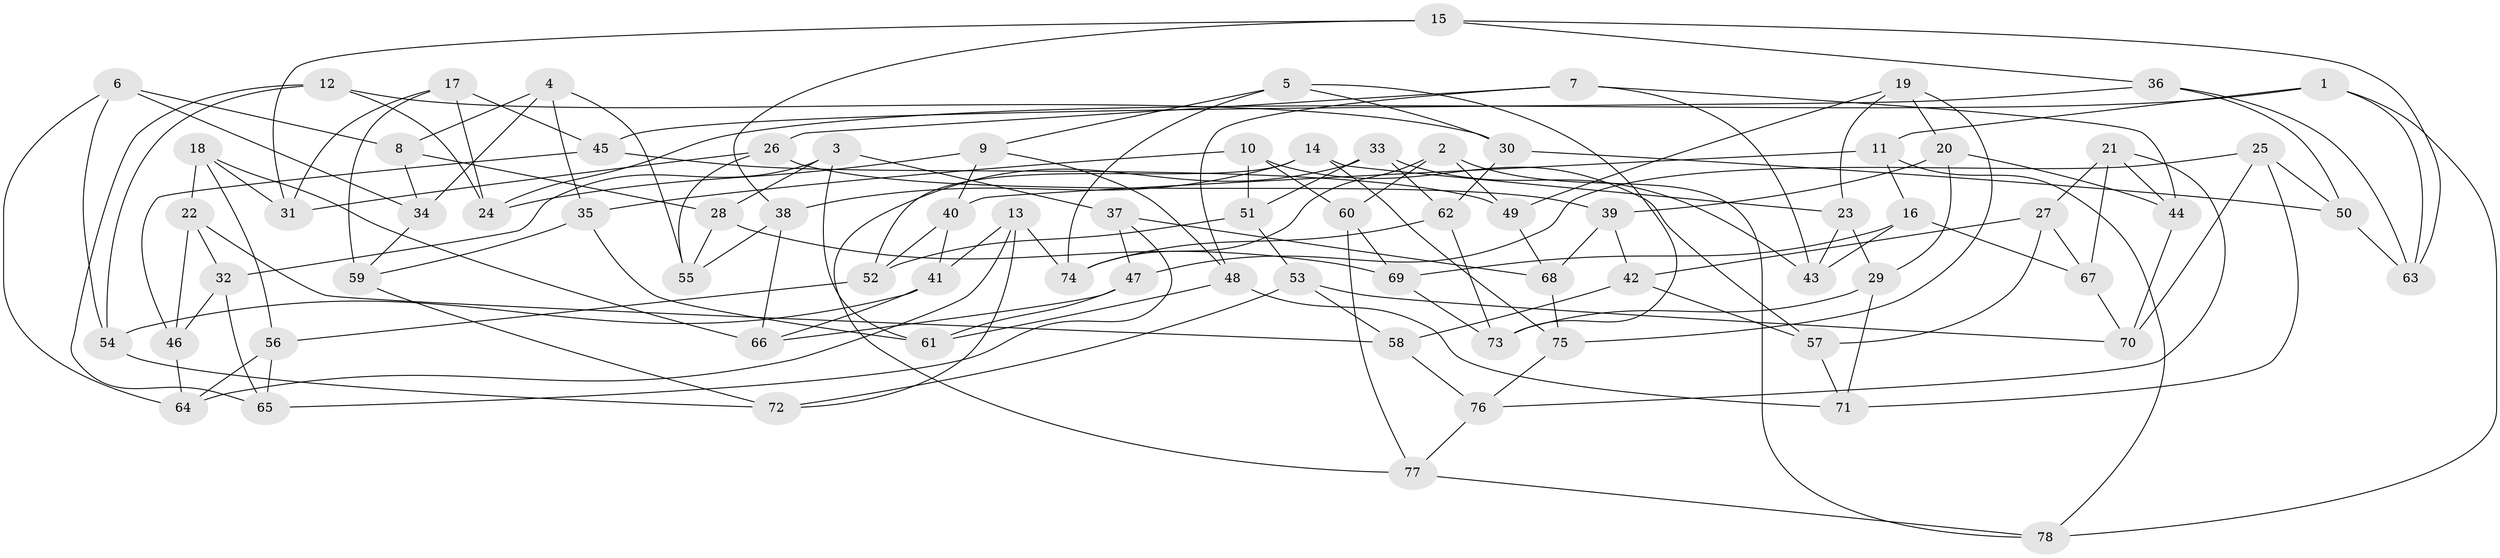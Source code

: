 // Generated by graph-tools (version 1.1) at 2025/03/03/09/25 03:03:02]
// undirected, 78 vertices, 156 edges
graph export_dot {
graph [start="1"]
  node [color=gray90,style=filled];
  1;
  2;
  3;
  4;
  5;
  6;
  7;
  8;
  9;
  10;
  11;
  12;
  13;
  14;
  15;
  16;
  17;
  18;
  19;
  20;
  21;
  22;
  23;
  24;
  25;
  26;
  27;
  28;
  29;
  30;
  31;
  32;
  33;
  34;
  35;
  36;
  37;
  38;
  39;
  40;
  41;
  42;
  43;
  44;
  45;
  46;
  47;
  48;
  49;
  50;
  51;
  52;
  53;
  54;
  55;
  56;
  57;
  58;
  59;
  60;
  61;
  62;
  63;
  64;
  65;
  66;
  67;
  68;
  69;
  70;
  71;
  72;
  73;
  74;
  75;
  76;
  77;
  78;
  1 -- 78;
  1 -- 24;
  1 -- 11;
  1 -- 63;
  2 -- 78;
  2 -- 49;
  2 -- 60;
  2 -- 74;
  3 -- 32;
  3 -- 61;
  3 -- 37;
  3 -- 28;
  4 -- 8;
  4 -- 34;
  4 -- 35;
  4 -- 55;
  5 -- 74;
  5 -- 30;
  5 -- 9;
  5 -- 73;
  6 -- 64;
  6 -- 34;
  6 -- 54;
  6 -- 8;
  7 -- 43;
  7 -- 44;
  7 -- 48;
  7 -- 26;
  8 -- 34;
  8 -- 28;
  9 -- 24;
  9 -- 40;
  9 -- 48;
  10 -- 60;
  10 -- 51;
  10 -- 35;
  10 -- 57;
  11 -- 78;
  11 -- 40;
  11 -- 16;
  12 -- 24;
  12 -- 54;
  12 -- 30;
  12 -- 65;
  13 -- 74;
  13 -- 41;
  13 -- 72;
  13 -- 64;
  14 -- 52;
  14 -- 23;
  14 -- 38;
  14 -- 75;
  15 -- 38;
  15 -- 63;
  15 -- 31;
  15 -- 36;
  16 -- 69;
  16 -- 67;
  16 -- 43;
  17 -- 24;
  17 -- 45;
  17 -- 59;
  17 -- 31;
  18 -- 22;
  18 -- 66;
  18 -- 31;
  18 -- 56;
  19 -- 20;
  19 -- 23;
  19 -- 75;
  19 -- 49;
  20 -- 29;
  20 -- 44;
  20 -- 39;
  21 -- 67;
  21 -- 27;
  21 -- 76;
  21 -- 44;
  22 -- 58;
  22 -- 32;
  22 -- 46;
  23 -- 29;
  23 -- 43;
  25 -- 71;
  25 -- 50;
  25 -- 70;
  25 -- 47;
  26 -- 39;
  26 -- 31;
  26 -- 55;
  27 -- 42;
  27 -- 67;
  27 -- 57;
  28 -- 69;
  28 -- 55;
  29 -- 73;
  29 -- 71;
  30 -- 50;
  30 -- 62;
  32 -- 46;
  32 -- 65;
  33 -- 77;
  33 -- 43;
  33 -- 51;
  33 -- 62;
  34 -- 59;
  35 -- 59;
  35 -- 61;
  36 -- 45;
  36 -- 50;
  36 -- 63;
  37 -- 68;
  37 -- 47;
  37 -- 65;
  38 -- 66;
  38 -- 55;
  39 -- 42;
  39 -- 68;
  40 -- 41;
  40 -- 52;
  41 -- 66;
  41 -- 54;
  42 -- 57;
  42 -- 58;
  44 -- 70;
  45 -- 46;
  45 -- 49;
  46 -- 64;
  47 -- 66;
  47 -- 61;
  48 -- 71;
  48 -- 61;
  49 -- 68;
  50 -- 63;
  51 -- 53;
  51 -- 52;
  52 -- 56;
  53 -- 58;
  53 -- 70;
  53 -- 72;
  54 -- 72;
  56 -- 65;
  56 -- 64;
  57 -- 71;
  58 -- 76;
  59 -- 72;
  60 -- 77;
  60 -- 69;
  62 -- 73;
  62 -- 74;
  67 -- 70;
  68 -- 75;
  69 -- 73;
  75 -- 76;
  76 -- 77;
  77 -- 78;
}
